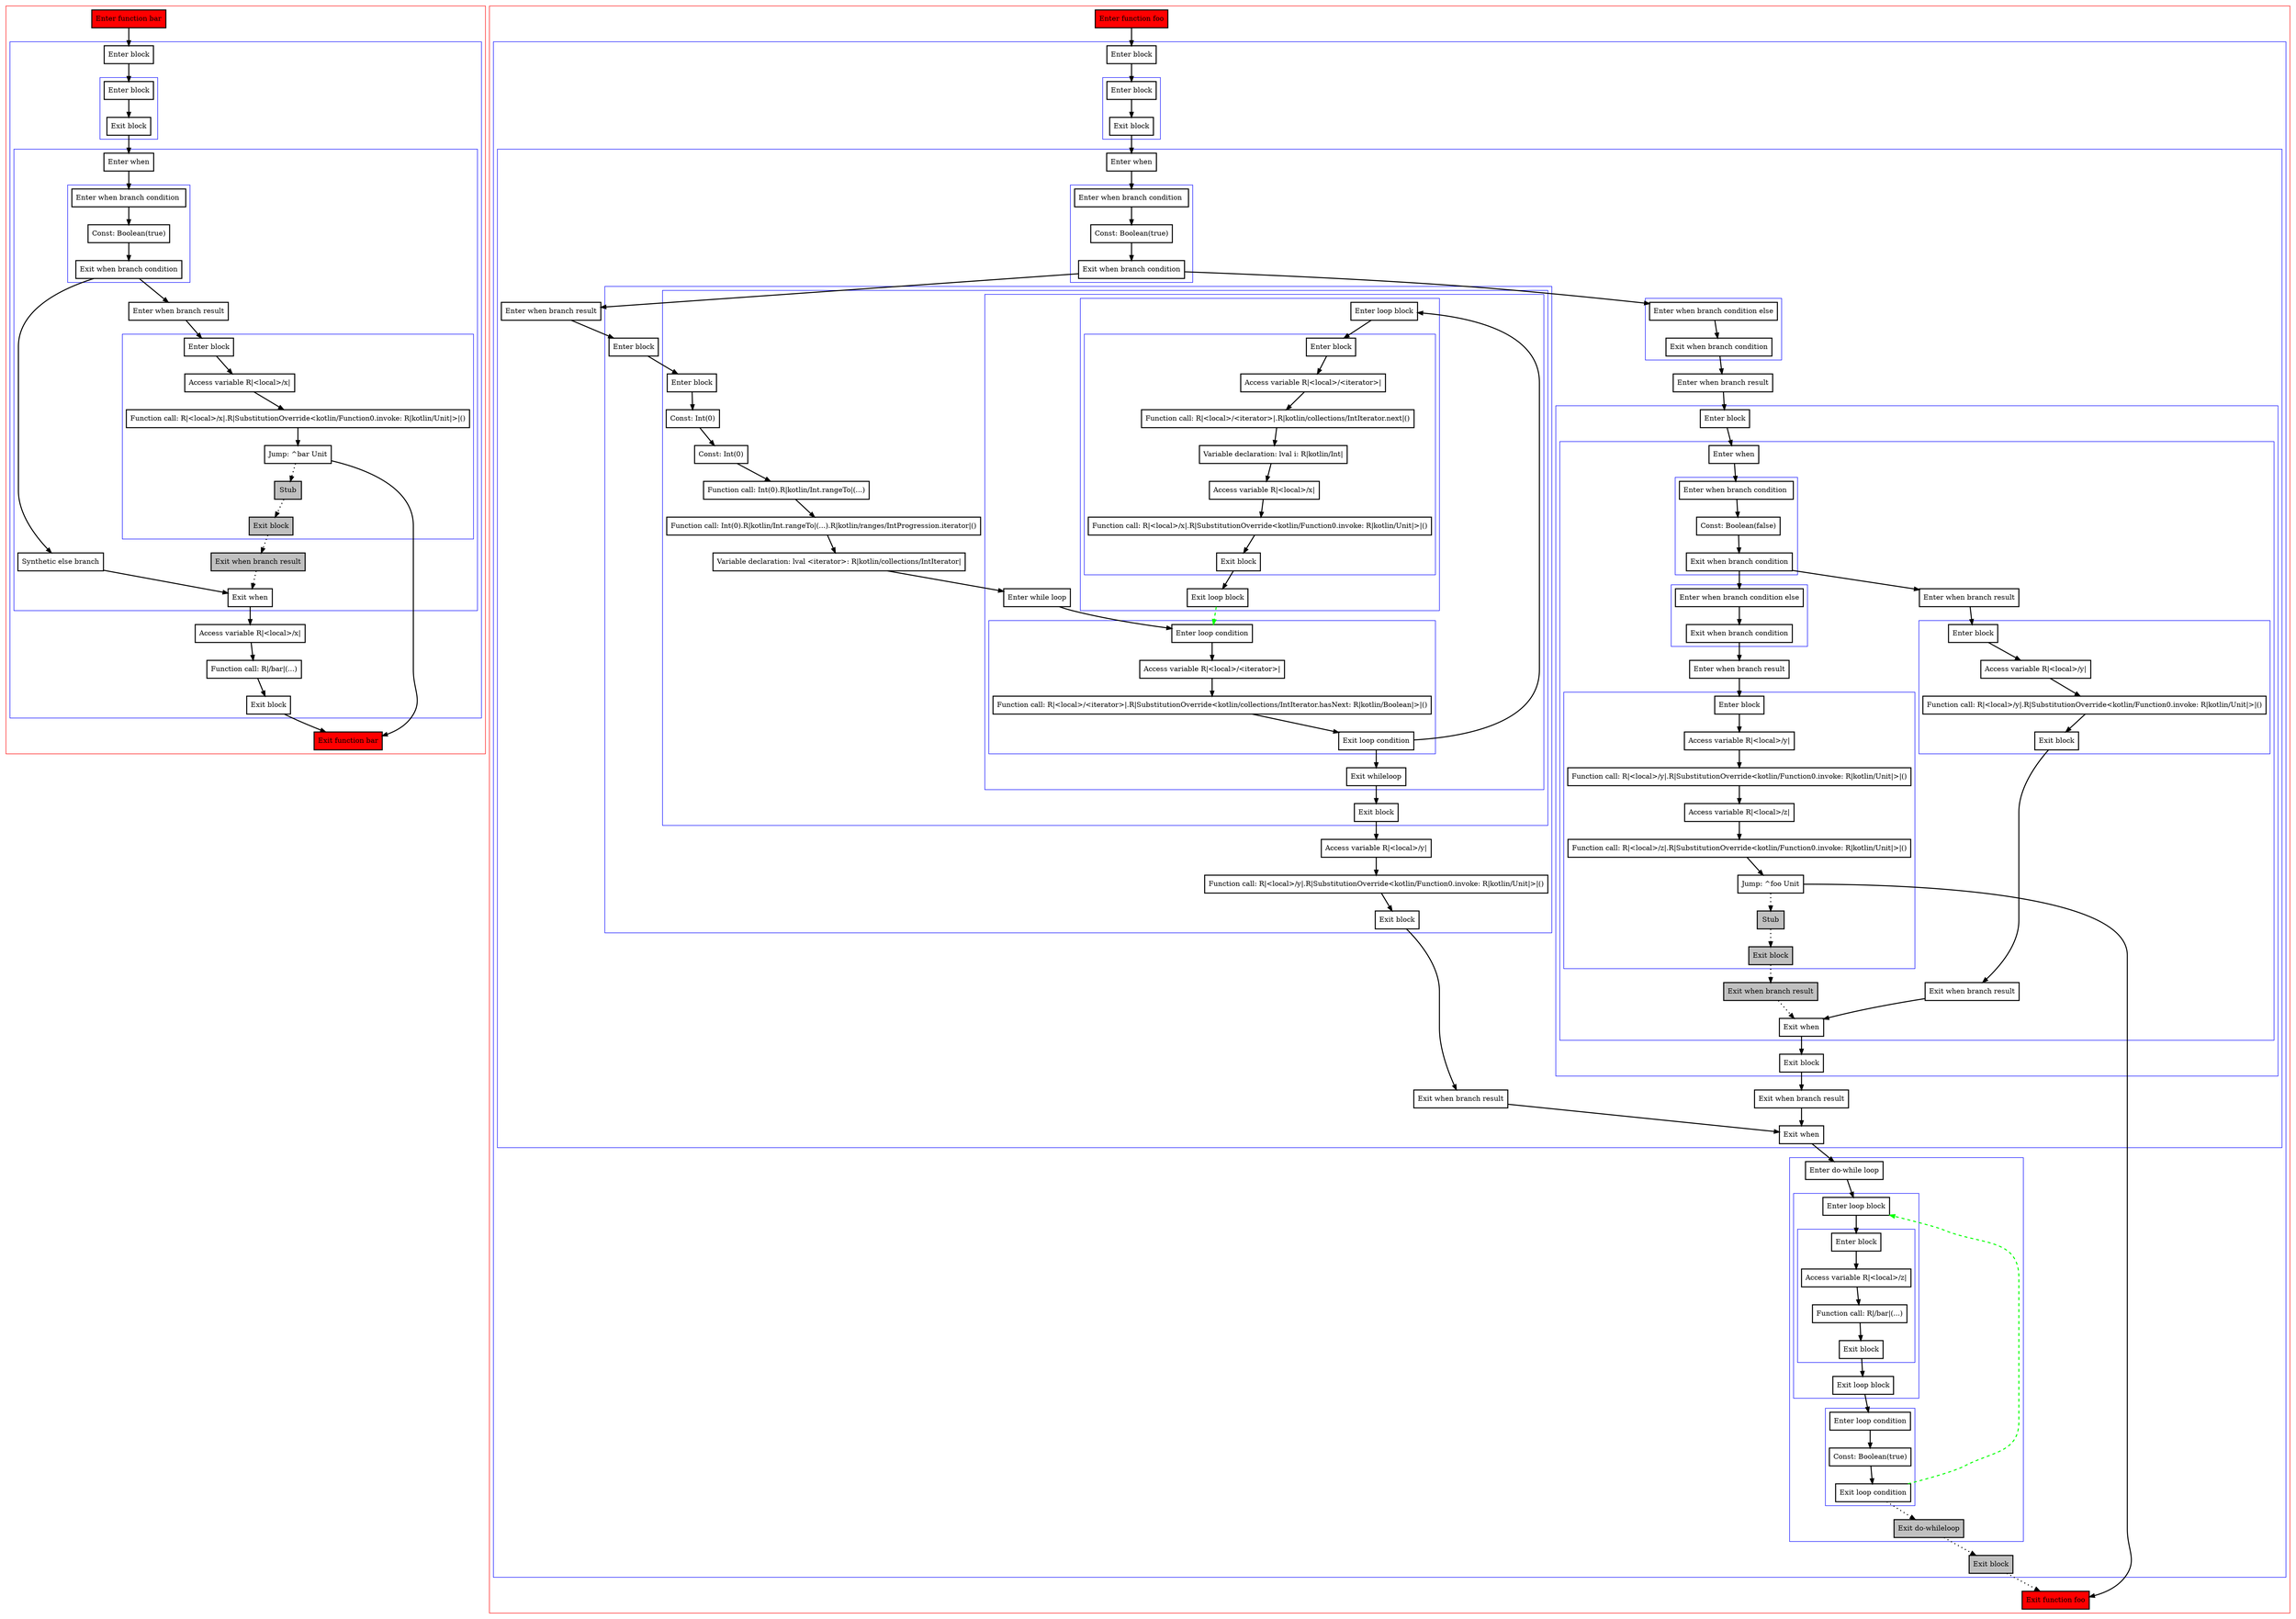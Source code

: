 digraph flow_kt {
    graph [nodesep=3]
    node [shape=box penwidth=2]
    edge [penwidth=2]

    subgraph cluster_0 {
        color=red
        0 [label="Enter function bar" style="filled" fillcolor=red];
        subgraph cluster_1 {
            color=blue
            1 [label="Enter block"];
            subgraph cluster_2 {
                color=blue
                2 [label="Enter block"];
                3 [label="Exit block"];
            }
            subgraph cluster_3 {
                color=blue
                4 [label="Enter when"];
                subgraph cluster_4 {
                    color=blue
                    5 [label="Enter when branch condition "];
                    6 [label="Const: Boolean(true)"];
                    7 [label="Exit when branch condition"];
                }
                8 [label="Synthetic else branch"];
                9 [label="Enter when branch result"];
                subgraph cluster_5 {
                    color=blue
                    10 [label="Enter block"];
                    11 [label="Access variable R|<local>/x|"];
                    12 [label="Function call: R|<local>/x|.R|SubstitutionOverride<kotlin/Function0.invoke: R|kotlin/Unit|>|()"];
                    13 [label="Jump: ^bar Unit"];
                    14 [label="Stub" style="filled" fillcolor=gray];
                    15 [label="Exit block" style="filled" fillcolor=gray];
                }
                16 [label="Exit when branch result" style="filled" fillcolor=gray];
                17 [label="Exit when"];
            }
            18 [label="Access variable R|<local>/x|"];
            19 [label="Function call: R|/bar|(...)"];
            20 [label="Exit block"];
        }
        21 [label="Exit function bar" style="filled" fillcolor=red];
    }
    0 -> {1};
    1 -> {2};
    2 -> {3};
    3 -> {4};
    4 -> {5};
    5 -> {6};
    6 -> {7};
    7 -> {9 8};
    8 -> {17};
    9 -> {10};
    10 -> {11};
    11 -> {12};
    12 -> {13};
    13 -> {21};
    13 -> {14} [style=dotted];
    14 -> {15} [style=dotted];
    15 -> {16} [style=dotted];
    16 -> {17} [style=dotted];
    17 -> {18};
    18 -> {19};
    19 -> {20};
    20 -> {21};

    subgraph cluster_6 {
        color=red
        30 [label="Enter function foo" style="filled" fillcolor=red];
        subgraph cluster_7 {
            color=blue
            31 [label="Enter block"];
            subgraph cluster_8 {
                color=blue
                32 [label="Enter block"];
                33 [label="Exit block"];
            }
            subgraph cluster_9 {
                color=blue
                34 [label="Enter when"];
                subgraph cluster_10 {
                    color=blue
                    35 [label="Enter when branch condition "];
                    36 [label="Const: Boolean(true)"];
                    37 [label="Exit when branch condition"];
                }
                subgraph cluster_11 {
                    color=blue
                    38 [label="Enter when branch condition else"];
                    39 [label="Exit when branch condition"];
                }
                40 [label="Enter when branch result"];
                subgraph cluster_12 {
                    color=blue
                    41 [label="Enter block"];
                    subgraph cluster_13 {
                        color=blue
                        42 [label="Enter when"];
                        subgraph cluster_14 {
                            color=blue
                            43 [label="Enter when branch condition "];
                            44 [label="Const: Boolean(false)"];
                            45 [label="Exit when branch condition"];
                        }
                        subgraph cluster_15 {
                            color=blue
                            46 [label="Enter when branch condition else"];
                            47 [label="Exit when branch condition"];
                        }
                        48 [label="Enter when branch result"];
                        subgraph cluster_16 {
                            color=blue
                            49 [label="Enter block"];
                            50 [label="Access variable R|<local>/y|"];
                            51 [label="Function call: R|<local>/y|.R|SubstitutionOverride<kotlin/Function0.invoke: R|kotlin/Unit|>|()"];
                            52 [label="Access variable R|<local>/z|"];
                            53 [label="Function call: R|<local>/z|.R|SubstitutionOverride<kotlin/Function0.invoke: R|kotlin/Unit|>|()"];
                            54 [label="Jump: ^foo Unit"];
                            55 [label="Stub" style="filled" fillcolor=gray];
                            56 [label="Exit block" style="filled" fillcolor=gray];
                        }
                        57 [label="Exit when branch result" style="filled" fillcolor=gray];
                        58 [label="Enter when branch result"];
                        subgraph cluster_17 {
                            color=blue
                            59 [label="Enter block"];
                            60 [label="Access variable R|<local>/y|"];
                            61 [label="Function call: R|<local>/y|.R|SubstitutionOverride<kotlin/Function0.invoke: R|kotlin/Unit|>|()"];
                            62 [label="Exit block"];
                        }
                        63 [label="Exit when branch result"];
                        64 [label="Exit when"];
                    }
                    65 [label="Exit block"];
                }
                66 [label="Exit when branch result"];
                67 [label="Enter when branch result"];
                subgraph cluster_18 {
                    color=blue
                    68 [label="Enter block"];
                    subgraph cluster_19 {
                        color=blue
                        69 [label="Enter block"];
                        70 [label="Const: Int(0)"];
                        71 [label="Const: Int(0)"];
                        72 [label="Function call: Int(0).R|kotlin/Int.rangeTo|(...)"];
                        73 [label="Function call: Int(0).R|kotlin/Int.rangeTo|(...).R|kotlin/ranges/IntProgression.iterator|()"];
                        74 [label="Variable declaration: lval <iterator>: R|kotlin/collections/IntIterator|"];
                        subgraph cluster_20 {
                            color=blue
                            75 [label="Enter while loop"];
                            subgraph cluster_21 {
                                color=blue
                                76 [label="Enter loop condition"];
                                77 [label="Access variable R|<local>/<iterator>|"];
                                78 [label="Function call: R|<local>/<iterator>|.R|SubstitutionOverride<kotlin/collections/IntIterator.hasNext: R|kotlin/Boolean|>|()"];
                                79 [label="Exit loop condition"];
                            }
                            subgraph cluster_22 {
                                color=blue
                                80 [label="Enter loop block"];
                                subgraph cluster_23 {
                                    color=blue
                                    81 [label="Enter block"];
                                    82 [label="Access variable R|<local>/<iterator>|"];
                                    83 [label="Function call: R|<local>/<iterator>|.R|kotlin/collections/IntIterator.next|()"];
                                    84 [label="Variable declaration: lval i: R|kotlin/Int|"];
                                    85 [label="Access variable R|<local>/x|"];
                                    86 [label="Function call: R|<local>/x|.R|SubstitutionOverride<kotlin/Function0.invoke: R|kotlin/Unit|>|()"];
                                    87 [label="Exit block"];
                                }
                                88 [label="Exit loop block"];
                            }
                            89 [label="Exit whileloop"];
                        }
                        90 [label="Exit block"];
                    }
                    91 [label="Access variable R|<local>/y|"];
                    92 [label="Function call: R|<local>/y|.R|SubstitutionOverride<kotlin/Function0.invoke: R|kotlin/Unit|>|()"];
                    93 [label="Exit block"];
                }
                94 [label="Exit when branch result"];
                95 [label="Exit when"];
            }
            subgraph cluster_24 {
                color=blue
                96 [label="Enter do-while loop"];
                subgraph cluster_25 {
                    color=blue
                    97 [label="Enter loop block"];
                    subgraph cluster_26 {
                        color=blue
                        98 [label="Enter block"];
                        99 [label="Access variable R|<local>/z|"];
                        100 [label="Function call: R|/bar|(...)"];
                        101 [label="Exit block"];
                    }
                    102 [label="Exit loop block"];
                }
                subgraph cluster_27 {
                    color=blue
                    103 [label="Enter loop condition"];
                    104 [label="Const: Boolean(true)"];
                    105 [label="Exit loop condition"];
                }
                106 [label="Exit do-whileloop" style="filled" fillcolor=gray];
            }
            107 [label="Exit block" style="filled" fillcolor=gray];
        }
        108 [label="Exit function foo" style="filled" fillcolor=red];
    }
    30 -> {31};
    31 -> {32};
    32 -> {33};
    33 -> {34};
    34 -> {35};
    35 -> {36};
    36 -> {37};
    37 -> {67 38};
    38 -> {39};
    39 -> {40};
    40 -> {41};
    41 -> {42};
    42 -> {43};
    43 -> {44};
    44 -> {45};
    45 -> {58 46};
    46 -> {47};
    47 -> {48};
    48 -> {49};
    49 -> {50};
    50 -> {51};
    51 -> {52};
    52 -> {53};
    53 -> {54};
    54 -> {108};
    54 -> {55} [style=dotted];
    55 -> {56} [style=dotted];
    56 -> {57} [style=dotted];
    57 -> {64} [style=dotted];
    58 -> {59};
    59 -> {60};
    60 -> {61};
    61 -> {62};
    62 -> {63};
    63 -> {64};
    64 -> {65};
    65 -> {66};
    66 -> {95};
    67 -> {68};
    68 -> {69};
    69 -> {70};
    70 -> {71};
    71 -> {72};
    72 -> {73};
    73 -> {74};
    74 -> {75};
    75 -> {76};
    76 -> {77};
    77 -> {78};
    78 -> {79};
    79 -> {89 80};
    80 -> {81};
    81 -> {82};
    82 -> {83};
    83 -> {84};
    84 -> {85};
    85 -> {86};
    86 -> {87};
    87 -> {88};
    88 -> {76} [color=green style=dashed];
    89 -> {90};
    90 -> {91};
    91 -> {92};
    92 -> {93};
    93 -> {94};
    94 -> {95};
    95 -> {96};
    96 -> {97};
    97 -> {98};
    98 -> {99};
    99 -> {100};
    100 -> {101};
    101 -> {102};
    102 -> {103};
    103 -> {104};
    104 -> {105};
    105 -> {106} [style=dotted];
    105 -> {97} [color=green style=dashed];
    106 -> {107} [style=dotted];
    107 -> {108} [style=dotted];

}
